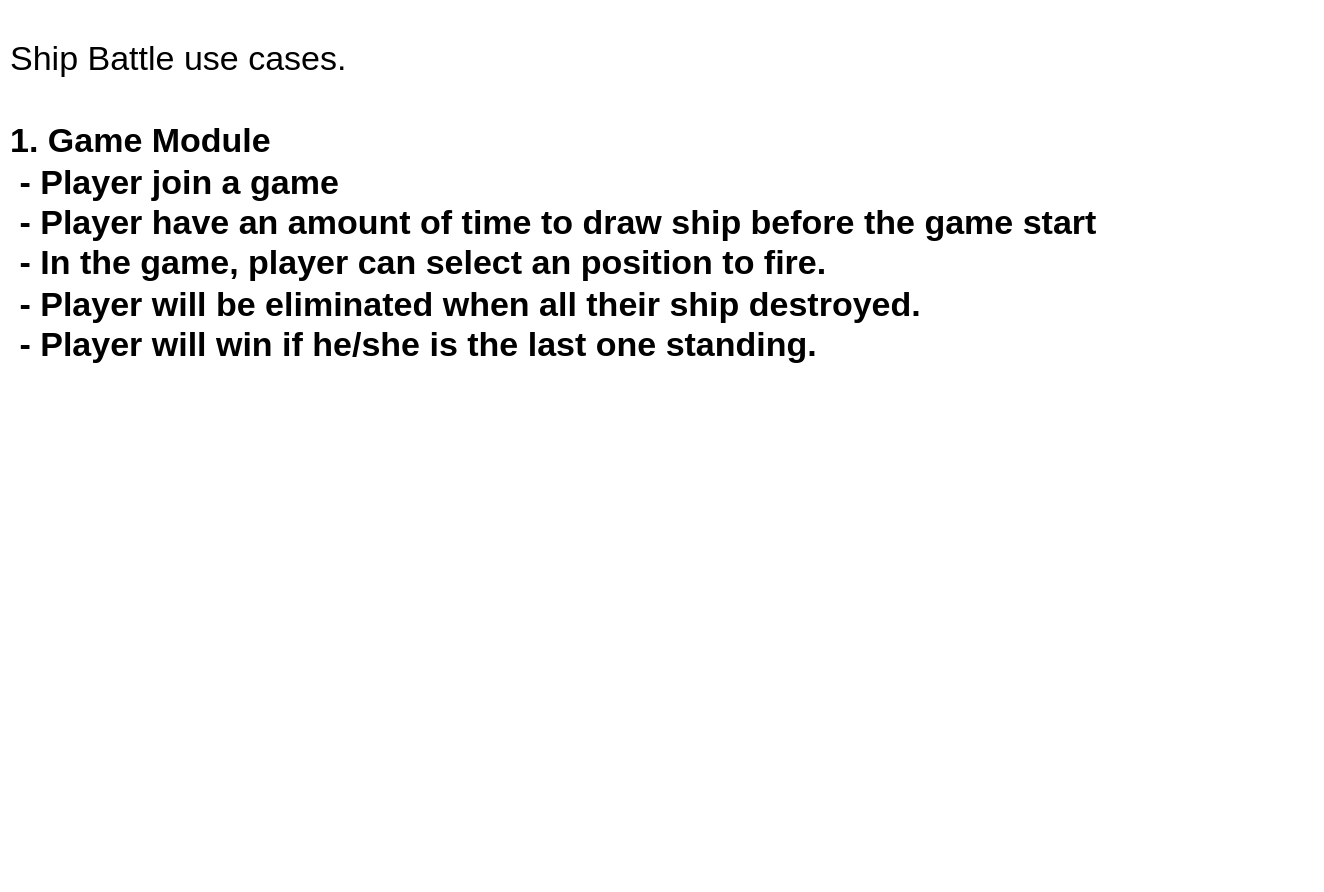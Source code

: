 <mxfile version="21.3.5" type="github">
  <diagram name="Page-1" id="Omv9CnH5hdXk-dYv_I7Q">
    <mxGraphModel dx="1050" dy="566" grid="1" gridSize="10" guides="1" tooltips="1" connect="1" arrows="1" fold="1" page="1" pageScale="1" pageWidth="827" pageHeight="1169" math="0" shadow="0">
      <root>
        <mxCell id="0" />
        <mxCell id="1" parent="0" />
        <mxCell id="6rrhqaZMcI5MTbuSoSsv-1" value="&lt;div&gt;&lt;br&gt;&lt;/div&gt;&lt;div&gt;Ship Battle use cases.&lt;/div&gt;&lt;div&gt;&lt;br&gt;&lt;/div&gt;&lt;div&gt;&lt;b&gt;1. Game Module&lt;/b&gt;&lt;/div&gt;&lt;div&gt;&lt;b&gt;&amp;nbsp;- Player join a game&lt;/b&gt;&lt;/div&gt;&lt;div&gt;&lt;b&gt;&amp;nbsp;- Player have an amount of time to draw ship before the game start&lt;/b&gt;&lt;/div&gt;&lt;div&gt;&lt;b&gt;&amp;nbsp;- In the game, player can select an position to fire.&lt;/b&gt;&lt;/div&gt;&lt;div&gt;&lt;b&gt;&amp;nbsp;- Player will be eliminated when all their ship destroyed.&lt;/b&gt;&lt;/div&gt;&lt;div&gt;&lt;b&gt;&amp;nbsp;- Player will win if he/she is the last one standing.&lt;br&gt;&lt;/b&gt;&lt;/div&gt;" style="text;html=1;strokeColor=none;fillColor=none;spacing=5;spacingTop=-20;whiteSpace=wrap;overflow=hidden;rounded=0;rotation=0;fontSize=17;" parent="1" vertex="1">
          <mxGeometry x="49" y="55" width="661" height="435" as="geometry" />
        </mxCell>
      </root>
    </mxGraphModel>
  </diagram>
</mxfile>
